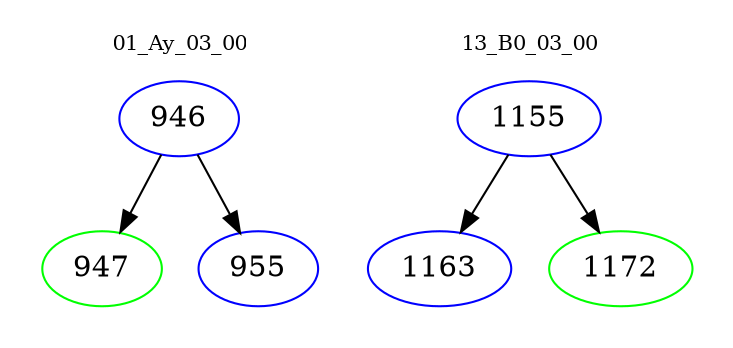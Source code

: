 digraph{
subgraph cluster_0 {
color = white
label = "01_Ay_03_00";
fontsize=10;
T0_946 [label="946", color="blue"]
T0_946 -> T0_947 [color="black"]
T0_947 [label="947", color="green"]
T0_946 -> T0_955 [color="black"]
T0_955 [label="955", color="blue"]
}
subgraph cluster_1 {
color = white
label = "13_B0_03_00";
fontsize=10;
T1_1155 [label="1155", color="blue"]
T1_1155 -> T1_1163 [color="black"]
T1_1163 [label="1163", color="blue"]
T1_1155 -> T1_1172 [color="black"]
T1_1172 [label="1172", color="green"]
}
}
